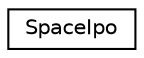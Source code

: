 digraph G
{
  edge [fontname="Helvetica",fontsize="10",labelfontname="Helvetica",labelfontsize="10"];
  node [fontname="Helvetica",fontsize="10",shape=record];
  rankdir=LR;
  Node1 [label="SpaceIpo",height=0.2,width=0.4,color="black", fillcolor="white", style="filled",URL="$d1/d53/structSpaceIpo.html"];
}
